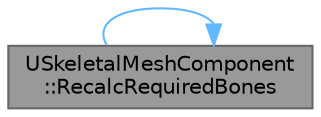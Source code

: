 digraph "USkeletalMeshComponent::RecalcRequiredBones"
{
 // INTERACTIVE_SVG=YES
 // LATEX_PDF_SIZE
  bgcolor="transparent";
  edge [fontname=Helvetica,fontsize=10,labelfontname=Helvetica,labelfontsize=10];
  node [fontname=Helvetica,fontsize=10,shape=box,height=0.2,width=0.4];
  rankdir="LR";
  Node1 [id="Node000001",label="USkeletalMeshComponent\l::RecalcRequiredBones",height=0.2,width=0.4,color="gray40", fillcolor="grey60", style="filled", fontcolor="black",tooltip="Recalculates the RequiredBones array in this SkeletalMeshComponent based on current SkeletalMesh,..."];
  Node1 -> Node1 [id="edge1_Node000001_Node000001",color="steelblue1",style="solid",tooltip=" "];
}
